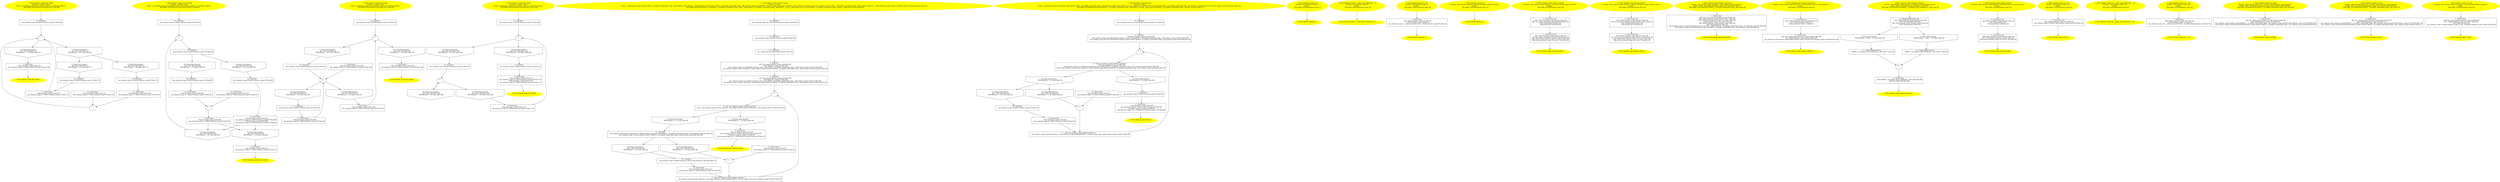 /* @generated */
digraph iCFG {
"test_while1#continue_scope#_ZN14continue_scope11test_while1Ebb.2647248dd2590100c84021825adda28b_1" [label="1: Start continue_scope::test_while1\nFormals:  a:_Bool b:_Bool\nLocals:  x2:continue_scope::X x4:continue_scope::X x1:continue_scope::X \n   DECLARE_LOCALS(&return,&x2,&x4,&x1); [line 68]\n " color=yellow style=filled]
	

	 "test_while1#continue_scope#_ZN14continue_scope11test_while1Ebb.2647248dd2590100c84021825adda28b_1" -> "test_while1#continue_scope#_ZN14continue_scope11test_while1Ebb.2647248dd2590100c84021825adda28b_15" ;
"test_while1#continue_scope#_ZN14continue_scope11test_while1Ebb.2647248dd2590100c84021825adda28b_2" [label="2: Exit continue_scope::test_while1 \n  " color=yellow style=filled]
	

"test_while1#continue_scope#_ZN14continue_scope11test_while1Ebb.2647248dd2590100c84021825adda28b_3" [label="3:  Destruction \n   _=*&x1:continue_scope::X [line 78]\n  _fun_continue_scope::X_~X(&x1:continue_scope::X*) [line 78]\n " shape="box"]
	

	 "test_while1#continue_scope#_ZN14continue_scope11test_while1Ebb.2647248dd2590100c84021825adda28b_3" -> "test_while1#continue_scope#_ZN14continue_scope11test_while1Ebb.2647248dd2590100c84021825adda28b_2" ;
"test_while1#continue_scope#_ZN14continue_scope11test_while1Ebb.2647248dd2590100c84021825adda28b_4" [label="4: + \n  " ]
	

	 "test_while1#continue_scope#_ZN14continue_scope11test_while1Ebb.2647248dd2590100c84021825adda28b_4" -> "test_while1#continue_scope#_ZN14continue_scope11test_while1Ebb.2647248dd2590100c84021825adda28b_5" ;
	 "test_while1#continue_scope#_ZN14continue_scope11test_while1Ebb.2647248dd2590100c84021825adda28b_4" -> "test_while1#continue_scope#_ZN14continue_scope11test_while1Ebb.2647248dd2590100c84021825adda28b_6" ;
"test_while1#continue_scope#_ZN14continue_scope11test_while1Ebb.2647248dd2590100c84021825adda28b_5" [label="5: Prune (true branch) \n   n$1=*&a:_Bool [line 70]\n  PRUNE((n$1 != 0), true); [line 70]\n " shape="invhouse"]
	

	 "test_while1#continue_scope#_ZN14continue_scope11test_while1Ebb.2647248dd2590100c84021825adda28b_5" -> "test_while1#continue_scope#_ZN14continue_scope11test_while1Ebb.2647248dd2590100c84021825adda28b_8" ;
	 "test_while1#continue_scope#_ZN14continue_scope11test_while1Ebb.2647248dd2590100c84021825adda28b_5" -> "test_while1#continue_scope#_ZN14continue_scope11test_while1Ebb.2647248dd2590100c84021825adda28b_9" ;
"test_while1#continue_scope#_ZN14continue_scope11test_while1Ebb.2647248dd2590100c84021825adda28b_6" [label="6: Prune (false branch) \n   n$1=*&a:_Bool [line 70]\n  PRUNE((n$1 == 0), false); [line 70]\n " shape="invhouse"]
	

	 "test_while1#continue_scope#_ZN14continue_scope11test_while1Ebb.2647248dd2590100c84021825adda28b_6" -> "test_while1#continue_scope#_ZN14continue_scope11test_while1Ebb.2647248dd2590100c84021825adda28b_3" ;
"test_while1#continue_scope#_ZN14continue_scope11test_while1Ebb.2647248dd2590100c84021825adda28b_7" [label="7: + \n  " ]
	

	 "test_while1#continue_scope#_ZN14continue_scope11test_while1Ebb.2647248dd2590100c84021825adda28b_7" -> "test_while1#continue_scope#_ZN14continue_scope11test_while1Ebb.2647248dd2590100c84021825adda28b_4" ;
"test_while1#continue_scope#_ZN14continue_scope11test_while1Ebb.2647248dd2590100c84021825adda28b_8" [label="8: Prune (true branch) \n   n$2=*&b:_Bool [line 71]\n  PRUNE((n$2 != 0), true); [line 71]\n " shape="invhouse"]
	

	 "test_while1#continue_scope#_ZN14continue_scope11test_while1Ebb.2647248dd2590100c84021825adda28b_8" -> "test_while1#continue_scope#_ZN14continue_scope11test_while1Ebb.2647248dd2590100c84021825adda28b_12" ;
"test_while1#continue_scope#_ZN14continue_scope11test_while1Ebb.2647248dd2590100c84021825adda28b_9" [label="9: Prune (false branch) \n   n$2=*&b:_Bool [line 71]\n  PRUNE((n$2 == 0), false); [line 71]\n " shape="invhouse"]
	

	 "test_while1#continue_scope#_ZN14continue_scope11test_while1Ebb.2647248dd2590100c84021825adda28b_9" -> "test_while1#continue_scope#_ZN14continue_scope11test_while1Ebb.2647248dd2590100c84021825adda28b_14" ;
"test_while1#continue_scope#_ZN14continue_scope11test_while1Ebb.2647248dd2590100c84021825adda28b_10" [label="10:  Destruction \n   _=*&x2:continue_scope::X [line 74]\n  _fun_continue_scope::X_~X(&x2:continue_scope::X*) [line 74]\n " shape="box"]
	

	 "test_while1#continue_scope#_ZN14continue_scope11test_while1Ebb.2647248dd2590100c84021825adda28b_10" -> "test_while1#continue_scope#_ZN14continue_scope11test_while1Ebb.2647248dd2590100c84021825adda28b_7" ;
"test_while1#continue_scope#_ZN14continue_scope11test_while1Ebb.2647248dd2590100c84021825adda28b_11" [label="11:  Destruction \n   _=*&x2:continue_scope::X [line 73]\n  _fun_continue_scope::X_~X(&x2:continue_scope::X*) [line 73]\n " shape="box"]
	

	 "test_while1#continue_scope#_ZN14continue_scope11test_while1Ebb.2647248dd2590100c84021825adda28b_11" -> "test_while1#continue_scope#_ZN14continue_scope11test_while1Ebb.2647248dd2590100c84021825adda28b_4" ;
"test_while1#continue_scope#_ZN14continue_scope11test_while1Ebb.2647248dd2590100c84021825adda28b_12" [label="12:  DeclStmt \n   _fun_continue_scope::X_X(&x2:continue_scope::X*) [line 72]\n " shape="box"]
	

	 "test_while1#continue_scope#_ZN14continue_scope11test_while1Ebb.2647248dd2590100c84021825adda28b_12" -> "test_while1#continue_scope#_ZN14continue_scope11test_while1Ebb.2647248dd2590100c84021825adda28b_11" ;
"test_while1#continue_scope#_ZN14continue_scope11test_while1Ebb.2647248dd2590100c84021825adda28b_13" [label="13:  Destruction \n   _=*&x4:continue_scope::X [line 76]\n  _fun_continue_scope::X_~X(&x4:continue_scope::X*) [line 76]\n " shape="box"]
	

	 "test_while1#continue_scope#_ZN14continue_scope11test_while1Ebb.2647248dd2590100c84021825adda28b_13" -> "test_while1#continue_scope#_ZN14continue_scope11test_while1Ebb.2647248dd2590100c84021825adda28b_7" ;
"test_while1#continue_scope#_ZN14continue_scope11test_while1Ebb.2647248dd2590100c84021825adda28b_14" [label="14:  DeclStmt \n   _fun_continue_scope::X_X(&x4:continue_scope::X*) [line 75]\n " shape="box"]
	

	 "test_while1#continue_scope#_ZN14continue_scope11test_while1Ebb.2647248dd2590100c84021825adda28b_14" -> "test_while1#continue_scope#_ZN14continue_scope11test_while1Ebb.2647248dd2590100c84021825adda28b_13" ;
"test_while1#continue_scope#_ZN14continue_scope11test_while1Ebb.2647248dd2590100c84021825adda28b_15" [label="15:  DeclStmt \n   _fun_continue_scope::X_X(&x1:continue_scope::X*) [line 69]\n " shape="box"]
	

	 "test_while1#continue_scope#_ZN14continue_scope11test_while1Ebb.2647248dd2590100c84021825adda28b_15" -> "test_while1#continue_scope#_ZN14continue_scope11test_while1Ebb.2647248dd2590100c84021825adda28b_4" ;
"test_do_while#continue_scope#_ZN14continue_scope13test_do_whileEbb.35f8514137abd3d6c6866635aecc2664_1" [label="1: Start continue_scope::test_do_while\nFormals:  a:_Bool b:_Bool\nLocals:  x3:continue_scope::X x4:continue_scope::X x2:continue_scope::X x1:continue_scope::X \n   DECLARE_LOCALS(&return,&x3,&x4,&x2,&x1); [line 80]\n " color=yellow style=filled]
	

	 "test_do_while#continue_scope#_ZN14continue_scope13test_do_whileEbb.35f8514137abd3d6c6866635aecc2664_1" -> "test_do_while#continue_scope#_ZN14continue_scope13test_do_whileEbb.35f8514137abd3d6c6866635aecc2664_17" ;
"test_do_while#continue_scope#_ZN14continue_scope13test_do_whileEbb.35f8514137abd3d6c6866635aecc2664_2" [label="2: Exit continue_scope::test_do_while \n  " color=yellow style=filled]
	

"test_do_while#continue_scope#_ZN14continue_scope13test_do_whileEbb.35f8514137abd3d6c6866635aecc2664_3" [label="3:  Destruction \n   _=*&x1:continue_scope::X [line 91]\n  _fun_continue_scope::X_~X(&x1:continue_scope::X*) [line 91]\n " shape="box"]
	

	 "test_do_while#continue_scope#_ZN14continue_scope13test_do_whileEbb.35f8514137abd3d6c6866635aecc2664_3" -> "test_do_while#continue_scope#_ZN14continue_scope13test_do_whileEbb.35f8514137abd3d6c6866635aecc2664_2" ;
"test_do_while#continue_scope#_ZN14continue_scope13test_do_whileEbb.35f8514137abd3d6c6866635aecc2664_4" [label="4: + \n  " ]
	

	 "test_do_while#continue_scope#_ZN14continue_scope13test_do_whileEbb.35f8514137abd3d6c6866635aecc2664_4" -> "test_do_while#continue_scope#_ZN14continue_scope13test_do_whileEbb.35f8514137abd3d6c6866635aecc2664_16" ;
"test_do_while#continue_scope#_ZN14continue_scope13test_do_whileEbb.35f8514137abd3d6c6866635aecc2664_5" [label="5: Prune (true branch) \n   n$1=*&a:_Bool [line 90]\n  PRUNE((n$1 != 0), true); [line 90]\n " shape="invhouse"]
	

	 "test_do_while#continue_scope#_ZN14continue_scope13test_do_whileEbb.35f8514137abd3d6c6866635aecc2664_5" -> "test_do_while#continue_scope#_ZN14continue_scope13test_do_whileEbb.35f8514137abd3d6c6866635aecc2664_4" ;
"test_do_while#continue_scope#_ZN14continue_scope13test_do_whileEbb.35f8514137abd3d6c6866635aecc2664_6" [label="6: Prune (false branch) \n   n$1=*&a:_Bool [line 90]\n  PRUNE((n$1 == 0), false); [line 90]\n " shape="invhouse"]
	

	 "test_do_while#continue_scope#_ZN14continue_scope13test_do_whileEbb.35f8514137abd3d6c6866635aecc2664_6" -> "test_do_while#continue_scope#_ZN14continue_scope13test_do_whileEbb.35f8514137abd3d6c6866635aecc2664_3" ;
"test_do_while#continue_scope#_ZN14continue_scope13test_do_whileEbb.35f8514137abd3d6c6866635aecc2664_7" [label="7:  Destruction \n   _=*&x2:continue_scope::X [line 90]\n  _fun_continue_scope::X_~X(&x2:continue_scope::X*) [line 90]\n " shape="box"]
	

	 "test_do_while#continue_scope#_ZN14continue_scope13test_do_whileEbb.35f8514137abd3d6c6866635aecc2664_7" -> "test_do_while#continue_scope#_ZN14continue_scope13test_do_whileEbb.35f8514137abd3d6c6866635aecc2664_5" ;
	 "test_do_while#continue_scope#_ZN14continue_scope13test_do_whileEbb.35f8514137abd3d6c6866635aecc2664_7" -> "test_do_while#continue_scope#_ZN14continue_scope13test_do_whileEbb.35f8514137abd3d6c6866635aecc2664_6" ;
"test_do_while#continue_scope#_ZN14continue_scope13test_do_whileEbb.35f8514137abd3d6c6866635aecc2664_8" [label="8: + \n  " ]
	

	 "test_do_while#continue_scope#_ZN14continue_scope13test_do_whileEbb.35f8514137abd3d6c6866635aecc2664_8" -> "test_do_while#continue_scope#_ZN14continue_scope13test_do_whileEbb.35f8514137abd3d6c6866635aecc2664_7" ;
"test_do_while#continue_scope#_ZN14continue_scope13test_do_whileEbb.35f8514137abd3d6c6866635aecc2664_9" [label="9: Prune (true branch) \n   n$3=*&b:_Bool [line 84]\n  PRUNE((n$3 != 0), true); [line 84]\n " shape="invhouse"]
	

	 "test_do_while#continue_scope#_ZN14continue_scope13test_do_whileEbb.35f8514137abd3d6c6866635aecc2664_9" -> "test_do_while#continue_scope#_ZN14continue_scope13test_do_whileEbb.35f8514137abd3d6c6866635aecc2664_13" ;
"test_do_while#continue_scope#_ZN14continue_scope13test_do_whileEbb.35f8514137abd3d6c6866635aecc2664_10" [label="10: Prune (false branch) \n   n$3=*&b:_Bool [line 84]\n  PRUNE((n$3 == 0), false); [line 84]\n " shape="invhouse"]
	

	 "test_do_while#continue_scope#_ZN14continue_scope13test_do_whileEbb.35f8514137abd3d6c6866635aecc2664_10" -> "test_do_while#continue_scope#_ZN14continue_scope13test_do_whileEbb.35f8514137abd3d6c6866635aecc2664_15" ;
"test_do_while#continue_scope#_ZN14continue_scope13test_do_whileEbb.35f8514137abd3d6c6866635aecc2664_11" [label="11:  Destruction \n   _=*&x3:continue_scope::X [line 87]\n  _fun_continue_scope::X_~X(&x3:continue_scope::X*) [line 87]\n " shape="box"]
	

	 "test_do_while#continue_scope#_ZN14continue_scope13test_do_whileEbb.35f8514137abd3d6c6866635aecc2664_11" -> "test_do_while#continue_scope#_ZN14continue_scope13test_do_whileEbb.35f8514137abd3d6c6866635aecc2664_8" ;
"test_do_while#continue_scope#_ZN14continue_scope13test_do_whileEbb.35f8514137abd3d6c6866635aecc2664_12" [label="12:  Destruction \n   _=*&x3:continue_scope::X [line 86]\n  _fun_continue_scope::X_~X(&x3:continue_scope::X*) [line 86]\n  _=*&x2:continue_scope::X [line 86]\n  _fun_continue_scope::X_~X(&x2:continue_scope::X*) [line 86]\n " shape="box"]
	

	 "test_do_while#continue_scope#_ZN14continue_scope13test_do_whileEbb.35f8514137abd3d6c6866635aecc2664_12" -> "test_do_while#continue_scope#_ZN14continue_scope13test_do_whileEbb.35f8514137abd3d6c6866635aecc2664_5" ;
	 "test_do_while#continue_scope#_ZN14continue_scope13test_do_whileEbb.35f8514137abd3d6c6866635aecc2664_12" -> "test_do_while#continue_scope#_ZN14continue_scope13test_do_whileEbb.35f8514137abd3d6c6866635aecc2664_6" ;
"test_do_while#continue_scope#_ZN14continue_scope13test_do_whileEbb.35f8514137abd3d6c6866635aecc2664_13" [label="13:  DeclStmt \n   _fun_continue_scope::X_X(&x3:continue_scope::X*) [line 85]\n " shape="box"]
	

	 "test_do_while#continue_scope#_ZN14continue_scope13test_do_whileEbb.35f8514137abd3d6c6866635aecc2664_13" -> "test_do_while#continue_scope#_ZN14continue_scope13test_do_whileEbb.35f8514137abd3d6c6866635aecc2664_12" ;
"test_do_while#continue_scope#_ZN14continue_scope13test_do_whileEbb.35f8514137abd3d6c6866635aecc2664_14" [label="14:  Destruction \n   _=*&x4:continue_scope::X [line 89]\n  _fun_continue_scope::X_~X(&x4:continue_scope::X*) [line 89]\n " shape="box"]
	

	 "test_do_while#continue_scope#_ZN14continue_scope13test_do_whileEbb.35f8514137abd3d6c6866635aecc2664_14" -> "test_do_while#continue_scope#_ZN14continue_scope13test_do_whileEbb.35f8514137abd3d6c6866635aecc2664_8" ;
"test_do_while#continue_scope#_ZN14continue_scope13test_do_whileEbb.35f8514137abd3d6c6866635aecc2664_15" [label="15:  DeclStmt \n   _fun_continue_scope::X_X(&x4:continue_scope::X*) [line 88]\n " shape="box"]
	

	 "test_do_while#continue_scope#_ZN14continue_scope13test_do_whileEbb.35f8514137abd3d6c6866635aecc2664_15" -> "test_do_while#continue_scope#_ZN14continue_scope13test_do_whileEbb.35f8514137abd3d6c6866635aecc2664_14" ;
"test_do_while#continue_scope#_ZN14continue_scope13test_do_whileEbb.35f8514137abd3d6c6866635aecc2664_16" [label="16:  DeclStmt \n   _fun_continue_scope::X_X(&x2:continue_scope::X*) [line 83]\n " shape="box"]
	

	 "test_do_while#continue_scope#_ZN14continue_scope13test_do_whileEbb.35f8514137abd3d6c6866635aecc2664_16" -> "test_do_while#continue_scope#_ZN14continue_scope13test_do_whileEbb.35f8514137abd3d6c6866635aecc2664_9" ;
	 "test_do_while#continue_scope#_ZN14continue_scope13test_do_whileEbb.35f8514137abd3d6c6866635aecc2664_16" -> "test_do_while#continue_scope#_ZN14continue_scope13test_do_whileEbb.35f8514137abd3d6c6866635aecc2664_10" ;
"test_do_while#continue_scope#_ZN14continue_scope13test_do_whileEbb.35f8514137abd3d6c6866635aecc2664_17" [label="17:  DeclStmt \n   _fun_continue_scope::X_X(&x1:continue_scope::X*) [line 81]\n " shape="box"]
	

	 "test_do_while#continue_scope#_ZN14continue_scope13test_do_whileEbb.35f8514137abd3d6c6866635aecc2664_17" -> "test_do_while#continue_scope#_ZN14continue_scope13test_do_whileEbb.35f8514137abd3d6c6866635aecc2664_4" ;
"test_while2#continue_scope#_ZN14continue_scope11test_while2Ebb.6e275b014a6a7ad01c7f8528e642344c_1" [label="1: Start continue_scope::test_while2\nFormals:  a:_Bool b:_Bool\nLocals:  x3:continue_scope::X x2:continue_scope::X x1:continue_scope::X \n   DECLARE_LOCALS(&return,&x3,&x2,&x1); [line 93]\n " color=yellow style=filled]
	

	 "test_while2#continue_scope#_ZN14continue_scope11test_while2Ebb.6e275b014a6a7ad01c7f8528e642344c_1" -> "test_while2#continue_scope#_ZN14continue_scope11test_while2Ebb.6e275b014a6a7ad01c7f8528e642344c_15" ;
"test_while2#continue_scope#_ZN14continue_scope11test_while2Ebb.6e275b014a6a7ad01c7f8528e642344c_2" [label="2: Exit continue_scope::test_while2 \n  " color=yellow style=filled]
	

"test_while2#continue_scope#_ZN14continue_scope11test_while2Ebb.6e275b014a6a7ad01c7f8528e642344c_3" [label="3:  Destruction \n   _=*&x1:continue_scope::X [line 102]\n  _fun_continue_scope::X_~X(&x1:continue_scope::X*) [line 102]\n " shape="box"]
	

	 "test_while2#continue_scope#_ZN14continue_scope11test_while2Ebb.6e275b014a6a7ad01c7f8528e642344c_3" -> "test_while2#continue_scope#_ZN14continue_scope11test_while2Ebb.6e275b014a6a7ad01c7f8528e642344c_2" ;
"test_while2#continue_scope#_ZN14continue_scope11test_while2Ebb.6e275b014a6a7ad01c7f8528e642344c_4" [label="4: + \n  " ]
	

	 "test_while2#continue_scope#_ZN14continue_scope11test_while2Ebb.6e275b014a6a7ad01c7f8528e642344c_4" -> "test_while2#continue_scope#_ZN14continue_scope11test_while2Ebb.6e275b014a6a7ad01c7f8528e642344c_5" ;
	 "test_while2#continue_scope#_ZN14continue_scope11test_while2Ebb.6e275b014a6a7ad01c7f8528e642344c_4" -> "test_while2#continue_scope#_ZN14continue_scope11test_while2Ebb.6e275b014a6a7ad01c7f8528e642344c_6" ;
"test_while2#continue_scope#_ZN14continue_scope11test_while2Ebb.6e275b014a6a7ad01c7f8528e642344c_5" [label="5: Prune (true branch) \n   n$1=*&a:_Bool [line 95]\n  PRUNE((n$1 != 0), true); [line 95]\n " shape="invhouse"]
	

	 "test_while2#continue_scope#_ZN14continue_scope11test_while2Ebb.6e275b014a6a7ad01c7f8528e642344c_5" -> "test_while2#continue_scope#_ZN14continue_scope11test_while2Ebb.6e275b014a6a7ad01c7f8528e642344c_14" ;
"test_while2#continue_scope#_ZN14continue_scope11test_while2Ebb.6e275b014a6a7ad01c7f8528e642344c_6" [label="6: Prune (false branch) \n   n$1=*&a:_Bool [line 95]\n  PRUNE((n$1 == 0), false); [line 95]\n " shape="invhouse"]
	

	 "test_while2#continue_scope#_ZN14continue_scope11test_while2Ebb.6e275b014a6a7ad01c7f8528e642344c_6" -> "test_while2#continue_scope#_ZN14continue_scope11test_while2Ebb.6e275b014a6a7ad01c7f8528e642344c_3" ;
"test_while2#continue_scope#_ZN14continue_scope11test_while2Ebb.6e275b014a6a7ad01c7f8528e642344c_7" [label="7:  Destruction \n   _=*&x2:continue_scope::X [line 101]\n  _fun_continue_scope::X_~X(&x2:continue_scope::X*) [line 101]\n " shape="box"]
	

	 "test_while2#continue_scope#_ZN14continue_scope11test_while2Ebb.6e275b014a6a7ad01c7f8528e642344c_7" -> "test_while2#continue_scope#_ZN14continue_scope11test_while2Ebb.6e275b014a6a7ad01c7f8528e642344c_4" ;
"test_while2#continue_scope#_ZN14continue_scope11test_while2Ebb.6e275b014a6a7ad01c7f8528e642344c_8" [label="8: + \n  " ]
	

	 "test_while2#continue_scope#_ZN14continue_scope11test_while2Ebb.6e275b014a6a7ad01c7f8528e642344c_8" -> "test_while2#continue_scope#_ZN14continue_scope11test_while2Ebb.6e275b014a6a7ad01c7f8528e642344c_9" ;
	 "test_while2#continue_scope#_ZN14continue_scope11test_while2Ebb.6e275b014a6a7ad01c7f8528e642344c_8" -> "test_while2#continue_scope#_ZN14continue_scope11test_while2Ebb.6e275b014a6a7ad01c7f8528e642344c_10" ;
"test_while2#continue_scope#_ZN14continue_scope11test_while2Ebb.6e275b014a6a7ad01c7f8528e642344c_9" [label="9: Prune (true branch) \n   n$3=*&b:_Bool [line 97]\n  PRUNE((n$3 != 0), true); [line 97]\n " shape="invhouse"]
	

	 "test_while2#continue_scope#_ZN14continue_scope11test_while2Ebb.6e275b014a6a7ad01c7f8528e642344c_9" -> "test_while2#continue_scope#_ZN14continue_scope11test_while2Ebb.6e275b014a6a7ad01c7f8528e642344c_13" ;
"test_while2#continue_scope#_ZN14continue_scope11test_while2Ebb.6e275b014a6a7ad01c7f8528e642344c_10" [label="10: Prune (false branch) \n   n$3=*&b:_Bool [line 97]\n  PRUNE((n$3 == 0), false); [line 97]\n " shape="invhouse"]
	

	 "test_while2#continue_scope#_ZN14continue_scope11test_while2Ebb.6e275b014a6a7ad01c7f8528e642344c_10" -> "test_while2#continue_scope#_ZN14continue_scope11test_while2Ebb.6e275b014a6a7ad01c7f8528e642344c_7" ;
"test_while2#continue_scope#_ZN14continue_scope11test_while2Ebb.6e275b014a6a7ad01c7f8528e642344c_11" [label="11:  Destruction \n   _=*&x3:continue_scope::X [line 100]\n  _fun_continue_scope::X_~X(&x3:continue_scope::X*) [line 100]\n " shape="box"]
	

	 "test_while2#continue_scope#_ZN14continue_scope11test_while2Ebb.6e275b014a6a7ad01c7f8528e642344c_11" -> "test_while2#continue_scope#_ZN14continue_scope11test_while2Ebb.6e275b014a6a7ad01c7f8528e642344c_8" ;
"test_while2#continue_scope#_ZN14continue_scope11test_while2Ebb.6e275b014a6a7ad01c7f8528e642344c_12" [label="12:  Destruction \n   _=*&x3:continue_scope::X [line 99]\n  _fun_continue_scope::X_~X(&x3:continue_scope::X*) [line 99]\n " shape="box"]
	

	 "test_while2#continue_scope#_ZN14continue_scope11test_while2Ebb.6e275b014a6a7ad01c7f8528e642344c_12" -> "test_while2#continue_scope#_ZN14continue_scope11test_while2Ebb.6e275b014a6a7ad01c7f8528e642344c_8" ;
"test_while2#continue_scope#_ZN14continue_scope11test_while2Ebb.6e275b014a6a7ad01c7f8528e642344c_13" [label="13:  DeclStmt \n   _fun_continue_scope::X_X(&x3:continue_scope::X*) [line 98]\n " shape="box"]
	

	 "test_while2#continue_scope#_ZN14continue_scope11test_while2Ebb.6e275b014a6a7ad01c7f8528e642344c_13" -> "test_while2#continue_scope#_ZN14continue_scope11test_while2Ebb.6e275b014a6a7ad01c7f8528e642344c_12" ;
"test_while2#continue_scope#_ZN14continue_scope11test_while2Ebb.6e275b014a6a7ad01c7f8528e642344c_14" [label="14:  DeclStmt \n   _fun_continue_scope::X_X(&x2:continue_scope::X*) [line 96]\n " shape="box"]
	

	 "test_while2#continue_scope#_ZN14continue_scope11test_while2Ebb.6e275b014a6a7ad01c7f8528e642344c_14" -> "test_while2#continue_scope#_ZN14continue_scope11test_while2Ebb.6e275b014a6a7ad01c7f8528e642344c_8" ;
"test_while2#continue_scope#_ZN14continue_scope11test_while2Ebb.6e275b014a6a7ad01c7f8528e642344c_15" [label="15:  DeclStmt \n   _fun_continue_scope::X_X(&x1:continue_scope::X*) [line 94]\n " shape="box"]
	

	 "test_while2#continue_scope#_ZN14continue_scope11test_while2Ebb.6e275b014a6a7ad01c7f8528e642344c_15" -> "test_while2#continue_scope#_ZN14continue_scope11test_while2Ebb.6e275b014a6a7ad01c7f8528e642344c_4" ;
"test_while3#continue_scope#_ZN14continue_scope11test_while3Ebb.8fe4f14b4af2e5252251447ae4a01693_1" [label="1: Start continue_scope::test_while3\nFormals:  a:_Bool b:_Bool\nLocals:  x3:continue_scope::X x2:continue_scope::X x1:continue_scope::X \n   DECLARE_LOCALS(&return,&x3,&x2,&x1); [line 104]\n " color=yellow style=filled]
	

	 "test_while3#continue_scope#_ZN14continue_scope11test_while3Ebb.8fe4f14b4af2e5252251447ae4a01693_1" -> "test_while3#continue_scope#_ZN14continue_scope11test_while3Ebb.8fe4f14b4af2e5252251447ae4a01693_13" ;
"test_while3#continue_scope#_ZN14continue_scope11test_while3Ebb.8fe4f14b4af2e5252251447ae4a01693_2" [label="2: Exit continue_scope::test_while3 \n  " color=yellow style=filled]
	

"test_while3#continue_scope#_ZN14continue_scope11test_while3Ebb.8fe4f14b4af2e5252251447ae4a01693_3" [label="3:  Destruction \n   _=*&x3:continue_scope::X [line 113]\n  _fun_continue_scope::X_~X(&x3:continue_scope::X*) [line 113]\n  _=*&x1:continue_scope::X [line 113]\n  _fun_continue_scope::X_~X(&x1:continue_scope::X*) [line 113]\n " shape="box"]
	

	 "test_while3#continue_scope#_ZN14continue_scope11test_while3Ebb.8fe4f14b4af2e5252251447ae4a01693_3" -> "test_while3#continue_scope#_ZN14continue_scope11test_while3Ebb.8fe4f14b4af2e5252251447ae4a01693_2" ;
"test_while3#continue_scope#_ZN14continue_scope11test_while3Ebb.8fe4f14b4af2e5252251447ae4a01693_4" [label="4:  DeclStmt \n   _fun_continue_scope::X_X(&x3:continue_scope::X*) [line 112]\n " shape="box"]
	

	 "test_while3#continue_scope#_ZN14continue_scope11test_while3Ebb.8fe4f14b4af2e5252251447ae4a01693_4" -> "test_while3#continue_scope#_ZN14continue_scope11test_while3Ebb.8fe4f14b4af2e5252251447ae4a01693_3" ;
"test_while3#continue_scope#_ZN14continue_scope11test_while3Ebb.8fe4f14b4af2e5252251447ae4a01693_5" [label="5: + \n  " ]
	

	 "test_while3#continue_scope#_ZN14continue_scope11test_while3Ebb.8fe4f14b4af2e5252251447ae4a01693_5" -> "test_while3#continue_scope#_ZN14continue_scope11test_while3Ebb.8fe4f14b4af2e5252251447ae4a01693_6" ;
	 "test_while3#continue_scope#_ZN14continue_scope11test_while3Ebb.8fe4f14b4af2e5252251447ae4a01693_5" -> "test_while3#continue_scope#_ZN14continue_scope11test_while3Ebb.8fe4f14b4af2e5252251447ae4a01693_7" ;
"test_while3#continue_scope#_ZN14continue_scope11test_while3Ebb.8fe4f14b4af2e5252251447ae4a01693_6" [label="6: Prune (true branch) \n   n$2=*&a:_Bool [line 106]\n  PRUNE((n$2 != 0), true); [line 106]\n " shape="invhouse"]
	

	 "test_while3#continue_scope#_ZN14continue_scope11test_while3Ebb.8fe4f14b4af2e5252251447ae4a01693_6" -> "test_while3#continue_scope#_ZN14continue_scope11test_while3Ebb.8fe4f14b4af2e5252251447ae4a01693_12" ;
"test_while3#continue_scope#_ZN14continue_scope11test_while3Ebb.8fe4f14b4af2e5252251447ae4a01693_7" [label="7: Prune (false branch) \n   n$2=*&a:_Bool [line 106]\n  PRUNE((n$2 == 0), false); [line 106]\n " shape="invhouse"]
	

	 "test_while3#continue_scope#_ZN14continue_scope11test_while3Ebb.8fe4f14b4af2e5252251447ae4a01693_7" -> "test_while3#continue_scope#_ZN14continue_scope11test_while3Ebb.8fe4f14b4af2e5252251447ae4a01693_4" ;
"test_while3#continue_scope#_ZN14continue_scope11test_while3Ebb.8fe4f14b4af2e5252251447ae4a01693_8" [label="8:  Destruction \n   _=*&x2:continue_scope::X [line 111]\n  _fun_continue_scope::X_~X(&x2:continue_scope::X*) [line 111]\n " shape="box"]
	

	 "test_while3#continue_scope#_ZN14continue_scope11test_while3Ebb.8fe4f14b4af2e5252251447ae4a01693_8" -> "test_while3#continue_scope#_ZN14continue_scope11test_while3Ebb.8fe4f14b4af2e5252251447ae4a01693_5" ;
"test_while3#continue_scope#_ZN14continue_scope11test_while3Ebb.8fe4f14b4af2e5252251447ae4a01693_9" [label="9: + \n  " ]
	

	 "test_while3#continue_scope#_ZN14continue_scope11test_while3Ebb.8fe4f14b4af2e5252251447ae4a01693_9" -> "test_while3#continue_scope#_ZN14continue_scope11test_while3Ebb.8fe4f14b4af2e5252251447ae4a01693_10" ;
	 "test_while3#continue_scope#_ZN14continue_scope11test_while3Ebb.8fe4f14b4af2e5252251447ae4a01693_9" -> "test_while3#continue_scope#_ZN14continue_scope11test_while3Ebb.8fe4f14b4af2e5252251447ae4a01693_11" ;
"test_while3#continue_scope#_ZN14continue_scope11test_while3Ebb.8fe4f14b4af2e5252251447ae4a01693_10" [label="10: Prune (true branch) \n   n$4=*&b:_Bool [line 108]\n  PRUNE((n$4 != 0), true); [line 108]\n " shape="invhouse"]
	

	 "test_while3#continue_scope#_ZN14continue_scope11test_while3Ebb.8fe4f14b4af2e5252251447ae4a01693_10" -> "test_while3#continue_scope#_ZN14continue_scope11test_while3Ebb.8fe4f14b4af2e5252251447ae4a01693_9" ;
"test_while3#continue_scope#_ZN14continue_scope11test_while3Ebb.8fe4f14b4af2e5252251447ae4a01693_11" [label="11: Prune (false branch) \n   n$4=*&b:_Bool [line 108]\n  PRUNE((n$4 == 0), false); [line 108]\n " shape="invhouse"]
	

	 "test_while3#continue_scope#_ZN14continue_scope11test_while3Ebb.8fe4f14b4af2e5252251447ae4a01693_11" -> "test_while3#continue_scope#_ZN14continue_scope11test_while3Ebb.8fe4f14b4af2e5252251447ae4a01693_8" ;
"test_while3#continue_scope#_ZN14continue_scope11test_while3Ebb.8fe4f14b4af2e5252251447ae4a01693_12" [label="12:  DeclStmt \n   _fun_continue_scope::X_X(&x2:continue_scope::X*) [line 107]\n " shape="box"]
	

	 "test_while3#continue_scope#_ZN14continue_scope11test_while3Ebb.8fe4f14b4af2e5252251447ae4a01693_12" -> "test_while3#continue_scope#_ZN14continue_scope11test_while3Ebb.8fe4f14b4af2e5252251447ae4a01693_9" ;
"test_while3#continue_scope#_ZN14continue_scope11test_while3Ebb.8fe4f14b4af2e5252251447ae4a01693_13" [label="13:  DeclStmt \n   _fun_continue_scope::X_X(&x1:continue_scope::X*) [line 105]\n " shape="box"]
	

	 "test_while3#continue_scope#_ZN14continue_scope11test_while3Ebb.8fe4f14b4af2e5252251447ae4a01693_13" -> "test_while3#continue_scope#_ZN14continue_scope11test_while3Ebb.8fe4f14b4af2e5252251447ae4a01693_5" ;
"test_for_range#continue_scope#_ZN14continue_scope14test_for_rangeEb.e3d99059447506eff642a176aeb89ab7_1" [label="1: Start continue_scope::test_for_range\nFormals:  b:_Bool\nLocals:  __end:continue_scope::iterator 0$?%__sil_tmpSIL_materialize_temp__n$2:continue_scope::iterator __begin:continue_scope::iterator 0$?%__sil_tmpSIL_materialize_temp__n$6:continue_scope::iterator 0$?%__sil_tmp__temp_return_n$11:continue_scope::iterator x2:continue_scope::X x:continue_scope::X 0$?%__sil_tmpSIL_materialize_temp__n$16:continue_scope::X __range:continue_scope::vec& x1:continue_scope::X vector:continue_scope::vec \n   DECLARE_LOCALS(&return,&__end,&0$?%__sil_tmpSIL_materialize_temp__n$2,&__begin,&0$?%__sil_tmpSIL_materialize_temp__n$6,&0$?%__sil_tmp__temp_return_n$11,&x2,&x,&0$?%__sil_tmpSIL_materialize_temp__n$16,&__range,&x1,&vector); [line 46]\n " color=yellow style=filled]
	

	 "test_for_range#continue_scope#_ZN14continue_scope14test_for_rangeEb.e3d99059447506eff642a176aeb89ab7_1" -> "test_for_range#continue_scope#_ZN14continue_scope14test_for_rangeEb.e3d99059447506eff642a176aeb89ab7_20" ;
"test_for_range#continue_scope#_ZN14continue_scope14test_for_rangeEb.e3d99059447506eff642a176aeb89ab7_2" [label="2: Exit continue_scope::test_for_range \n  " color=yellow style=filled]
	

"test_for_range#continue_scope#_ZN14continue_scope14test_for_rangeEb.e3d99059447506eff642a176aeb89ab7_3" [label="3:  Destruction \n   _=*&x1:continue_scope::X [line 55]\n  _fun_continue_scope::X_~X(&x1:continue_scope::X*) [line 55]\n  _=*&vector:continue_scope::vec [line 55]\n  _fun_continue_scope::vec_~vec(&vector:continue_scope::vec*) [line 55]\n " shape="box"]
	

	 "test_for_range#continue_scope#_ZN14continue_scope14test_for_rangeEb.e3d99059447506eff642a176aeb89ab7_3" -> "test_for_range#continue_scope#_ZN14continue_scope14test_for_rangeEb.e3d99059447506eff642a176aeb89ab7_2" ;
"test_for_range#continue_scope#_ZN14continue_scope14test_for_rangeEb.e3d99059447506eff642a176aeb89ab7_4" [label="4: + \n  " ]
	

	 "test_for_range#continue_scope#_ZN14continue_scope14test_for_rangeEb.e3d99059447506eff642a176aeb89ab7_4" -> "test_for_range#continue_scope#_ZN14continue_scope14test_for_rangeEb.e3d99059447506eff642a176aeb89ab7_8" ;
"test_for_range#continue_scope#_ZN14continue_scope14test_for_rangeEb.e3d99059447506eff642a176aeb89ab7_5" [label="5:  DeclStmt \n   n$3=*&__range:continue_scope::vec& [line 49]\n  _=*n$3:continue_scope::vec [line 49]\n  _fun_continue_scope::vec_end(n$3:continue_scope::vec&,&0$?%__sil_tmpSIL_materialize_temp__n$2:continue_scope::iterator*) [line 49]\n  _fun_continue_scope::iterator_iterator(&__end:continue_scope::iterator*,&0$?%__sil_tmpSIL_materialize_temp__n$2:continue_scope::iterator&) [line 49]\n " shape="box"]
	

	 "test_for_range#continue_scope#_ZN14continue_scope14test_for_rangeEb.e3d99059447506eff642a176aeb89ab7_5" -> "test_for_range#continue_scope#_ZN14continue_scope14test_for_rangeEb.e3d99059447506eff642a176aeb89ab7_4" ;
"test_for_range#continue_scope#_ZN14continue_scope14test_for_rangeEb.e3d99059447506eff642a176aeb89ab7_6" [label="6:  DeclStmt \n   n$7=*&__range:continue_scope::vec& [line 49]\n  _=*n$7:continue_scope::vec [line 49]\n  _fun_continue_scope::vec_begin(n$7:continue_scope::vec&,&0$?%__sil_tmpSIL_materialize_temp__n$6:continue_scope::iterator*) [line 49]\n  _fun_continue_scope::iterator_iterator(&__begin:continue_scope::iterator*,&0$?%__sil_tmpSIL_materialize_temp__n$6:continue_scope::iterator&) [line 49]\n " shape="box"]
	

	 "test_for_range#continue_scope#_ZN14continue_scope14test_for_rangeEb.e3d99059447506eff642a176aeb89ab7_6" -> "test_for_range#continue_scope#_ZN14continue_scope14test_for_rangeEb.e3d99059447506eff642a176aeb89ab7_5" ;
"test_for_range#continue_scope#_ZN14continue_scope14test_for_rangeEb.e3d99059447506eff642a176aeb89ab7_7" [label="7:  Call _fun_continue_scope::iterator_operator++ \n   _fun_continue_scope::iterator_operator++(&__begin:continue_scope::iterator&,&0$?%__sil_tmp__temp_return_n$11:continue_scope::iterator*) [line 49]\n " shape="box"]
	

	 "test_for_range#continue_scope#_ZN14continue_scope14test_for_rangeEb.e3d99059447506eff642a176aeb89ab7_7" -> "test_for_range#continue_scope#_ZN14continue_scope14test_for_rangeEb.e3d99059447506eff642a176aeb89ab7_4" ;
"test_for_range#continue_scope#_ZN14continue_scope14test_for_rangeEb.e3d99059447506eff642a176aeb89ab7_8" [label="8:  Call _fun_continue_scope::iterator_operator!= \n   n$12=_fun_continue_scope::iterator_operator!=(&__begin:continue_scope::iterator&,&__end:continue_scope::iterator&) [line 49]\n " shape="box"]
	

	 "test_for_range#continue_scope#_ZN14continue_scope14test_for_rangeEb.e3d99059447506eff642a176aeb89ab7_8" -> "test_for_range#continue_scope#_ZN14continue_scope14test_for_rangeEb.e3d99059447506eff642a176aeb89ab7_9" ;
	 "test_for_range#continue_scope#_ZN14continue_scope14test_for_rangeEb.e3d99059447506eff642a176aeb89ab7_8" -> "test_for_range#continue_scope#_ZN14continue_scope14test_for_rangeEb.e3d99059447506eff642a176aeb89ab7_10" ;
"test_for_range#continue_scope#_ZN14continue_scope14test_for_rangeEb.e3d99059447506eff642a176aeb89ab7_9" [label="9: Prune (true branch) \n   PRUNE((n$12 != 0), true); [line 49]\n " shape="invhouse"]
	

	 "test_for_range#continue_scope#_ZN14continue_scope14test_for_rangeEb.e3d99059447506eff642a176aeb89ab7_9" -> "test_for_range#continue_scope#_ZN14continue_scope14test_for_rangeEb.e3d99059447506eff642a176aeb89ab7_17" ;
"test_for_range#continue_scope#_ZN14continue_scope14test_for_rangeEb.e3d99059447506eff642a176aeb89ab7_10" [label="10: Prune (false branch) \n   PRUNE((n$12 == 0), false); [line 49]\n " shape="invhouse"]
	

	 "test_for_range#continue_scope#_ZN14continue_scope14test_for_rangeEb.e3d99059447506eff642a176aeb89ab7_10" -> "test_for_range#continue_scope#_ZN14continue_scope14test_for_rangeEb.e3d99059447506eff642a176aeb89ab7_3" ;
"test_for_range#continue_scope#_ZN14continue_scope14test_for_rangeEb.e3d99059447506eff642a176aeb89ab7_11" [label="11: + \n  " ]
	

	 "test_for_range#continue_scope#_ZN14continue_scope14test_for_rangeEb.e3d99059447506eff642a176aeb89ab7_11" -> "test_for_range#continue_scope#_ZN14continue_scope14test_for_rangeEb.e3d99059447506eff642a176aeb89ab7_7" ;
"test_for_range#continue_scope#_ZN14continue_scope14test_for_rangeEb.e3d99059447506eff642a176aeb89ab7_12" [label="12: Prune (true branch) \n   n$13=*&b:_Bool [line 50]\n  PRUNE((n$13 != 0), true); [line 50]\n " shape="invhouse"]
	

	 "test_for_range#continue_scope#_ZN14continue_scope14test_for_rangeEb.e3d99059447506eff642a176aeb89ab7_12" -> "test_for_range#continue_scope#_ZN14continue_scope14test_for_rangeEb.e3d99059447506eff642a176aeb89ab7_16" ;
"test_for_range#continue_scope#_ZN14continue_scope14test_for_rangeEb.e3d99059447506eff642a176aeb89ab7_13" [label="13: Prune (false branch) \n   n$13=*&b:_Bool [line 50]\n  PRUNE((n$13 == 0), false); [line 50]\n " shape="invhouse"]
	

	 "test_for_range#continue_scope#_ZN14continue_scope14test_for_rangeEb.e3d99059447506eff642a176aeb89ab7_13" -> "test_for_range#continue_scope#_ZN14continue_scope14test_for_rangeEb.e3d99059447506eff642a176aeb89ab7_11" ;
"test_for_range#continue_scope#_ZN14continue_scope14test_for_rangeEb.e3d99059447506eff642a176aeb89ab7_14" [label="14:  Destruction \n   _=*&x2:continue_scope::X [line 53]\n  _fun_continue_scope::X_~X(&x2:continue_scope::X*) [line 53]\n " shape="box"]
	

	 "test_for_range#continue_scope#_ZN14continue_scope14test_for_rangeEb.e3d99059447506eff642a176aeb89ab7_14" -> "test_for_range#continue_scope#_ZN14continue_scope14test_for_rangeEb.e3d99059447506eff642a176aeb89ab7_11" ;
"test_for_range#continue_scope#_ZN14continue_scope14test_for_rangeEb.e3d99059447506eff642a176aeb89ab7_15" [label="15:  Destruction \n   _=*&x2:continue_scope::X [line 52]\n  _fun_continue_scope::X_~X(&x2:continue_scope::X*) [line 52]\n " shape="box"]
	

	 "test_for_range#continue_scope#_ZN14continue_scope14test_for_rangeEb.e3d99059447506eff642a176aeb89ab7_15" -> "test_for_range#continue_scope#_ZN14continue_scope14test_for_rangeEb.e3d99059447506eff642a176aeb89ab7_7" ;
"test_for_range#continue_scope#_ZN14continue_scope14test_for_rangeEb.e3d99059447506eff642a176aeb89ab7_16" [label="16:  DeclStmt \n   _fun_continue_scope::X_X(&x2:continue_scope::X*,&x:continue_scope::X&) [line 51]\n " shape="box"]
	

	 "test_for_range#continue_scope#_ZN14continue_scope14test_for_rangeEb.e3d99059447506eff642a176aeb89ab7_16" -> "test_for_range#continue_scope#_ZN14continue_scope14test_for_rangeEb.e3d99059447506eff642a176aeb89ab7_15" ;
"test_for_range#continue_scope#_ZN14continue_scope14test_for_rangeEb.e3d99059447506eff642a176aeb89ab7_17" [label="17:  DeclStmt \n   _fun_continue_scope::iterator_operator*(&__begin:continue_scope::iterator&,&0$?%__sil_tmpSIL_materialize_temp__n$16:continue_scope::X*) [line 49]\n  _fun_continue_scope::X_X(&x:continue_scope::X*,&0$?%__sil_tmpSIL_materialize_temp__n$16:continue_scope::X&) [line 49]\n " shape="box"]
	

	 "test_for_range#continue_scope#_ZN14continue_scope14test_for_rangeEb.e3d99059447506eff642a176aeb89ab7_17" -> "test_for_range#continue_scope#_ZN14continue_scope14test_for_rangeEb.e3d99059447506eff642a176aeb89ab7_12" ;
	 "test_for_range#continue_scope#_ZN14continue_scope14test_for_rangeEb.e3d99059447506eff642a176aeb89ab7_17" -> "test_for_range#continue_scope#_ZN14continue_scope14test_for_rangeEb.e3d99059447506eff642a176aeb89ab7_13" ;
"test_for_range#continue_scope#_ZN14continue_scope14test_for_rangeEb.e3d99059447506eff642a176aeb89ab7_18" [label="18:  DeclStmt \n   *&__range:continue_scope::vec&=&vector [line 49]\n " shape="box"]
	

	 "test_for_range#continue_scope#_ZN14continue_scope14test_for_rangeEb.e3d99059447506eff642a176aeb89ab7_18" -> "test_for_range#continue_scope#_ZN14continue_scope14test_for_rangeEb.e3d99059447506eff642a176aeb89ab7_6" ;
"test_for_range#continue_scope#_ZN14continue_scope14test_for_rangeEb.e3d99059447506eff642a176aeb89ab7_19" [label="19:  DeclStmt \n   _fun_continue_scope::X_X(&x1:continue_scope::X*) [line 48]\n " shape="box"]
	

	 "test_for_range#continue_scope#_ZN14continue_scope14test_for_rangeEb.e3d99059447506eff642a176aeb89ab7_19" -> "test_for_range#continue_scope#_ZN14continue_scope14test_for_rangeEb.e3d99059447506eff642a176aeb89ab7_18" ;
"test_for_range#continue_scope#_ZN14continue_scope14test_for_rangeEb.e3d99059447506eff642a176aeb89ab7_20" [label="20:  DeclStmt \n   _fun_continue_scope::vec_vec(&vector:continue_scope::vec*) [line 47]\n " shape="box"]
	

	 "test_for_range#continue_scope#_ZN14continue_scope14test_for_rangeEb.e3d99059447506eff642a176aeb89ab7_20" -> "test_for_range#continue_scope#_ZN14continue_scope14test_for_rangeEb.e3d99059447506eff642a176aeb89ab7_19" ;
"test_for#continue_scope#_ZN14continue_scope8test_forEb.1f488ff50039e18100dde661db9984b5_1" [label="1: Start continue_scope::test_for\nFormals:  b:_Bool\nLocals:  x2:continue_scope::X it:continue_scope::iterator 0$?%__sil_tmpSIL_materialize_temp__n$2:continue_scope::iterator 0$?%__sil_tmp__temp_return_n$6:continue_scope::iterator 0$?%__sil_tmpSIL_materialize_temp__n$7:continue_scope::iterator x1:continue_scope::X vector:continue_scope::vec \n   DECLARE_LOCALS(&return,&x2,&it,&0$?%__sil_tmpSIL_materialize_temp__n$2,&0$?%__sil_tmp__temp_return_n$6,&0$?%__sil_tmpSIL_materialize_temp__n$7,&x1,&vector); [line 57]\n " color=yellow style=filled]
	

	 "test_for#continue_scope#_ZN14continue_scope8test_forEb.1f488ff50039e18100dde661db9984b5_1" -> "test_for#continue_scope#_ZN14continue_scope8test_forEb.1f488ff50039e18100dde661db9984b5_17" ;
"test_for#continue_scope#_ZN14continue_scope8test_forEb.1f488ff50039e18100dde661db9984b5_2" [label="2: Exit continue_scope::test_for \n  " color=yellow style=filled]
	

"test_for#continue_scope#_ZN14continue_scope8test_forEb.1f488ff50039e18100dde661db9984b5_3" [label="3:  Destruction \n   _=*&x2:continue_scope::X [line 66]\n  _fun_continue_scope::X_~X(&x2:continue_scope::X*) [line 66]\n  _=*&vector:continue_scope::vec [line 66]\n  _fun_continue_scope::vec_~vec(&vector:continue_scope::vec*) [line 66]\n " shape="box"]
	

	 "test_for#continue_scope#_ZN14continue_scope8test_forEb.1f488ff50039e18100dde661db9984b5_3" -> "test_for#continue_scope#_ZN14continue_scope8test_forEb.1f488ff50039e18100dde661db9984b5_2" ;
"test_for#continue_scope#_ZN14continue_scope8test_forEb.1f488ff50039e18100dde661db9984b5_4" [label="4:  DeclStmt \n   _fun_continue_scope::X_X(&x2:continue_scope::X*) [line 65]\n " shape="box"]
	

	 "test_for#continue_scope#_ZN14continue_scope8test_forEb.1f488ff50039e18100dde661db9984b5_4" -> "test_for#continue_scope#_ZN14continue_scope8test_forEb.1f488ff50039e18100dde661db9984b5_3" ;
"test_for#continue_scope#_ZN14continue_scope8test_forEb.1f488ff50039e18100dde661db9984b5_5" [label="5: + \n  " ]
	

	 "test_for#continue_scope#_ZN14continue_scope8test_forEb.1f488ff50039e18100dde661db9984b5_5" -> "test_for#continue_scope#_ZN14continue_scope8test_forEb.1f488ff50039e18100dde661db9984b5_8" ;
"test_for#continue_scope#_ZN14continue_scope8test_forEb.1f488ff50039e18100dde661db9984b5_6" [label="6:  DeclStmt \n   _=*&vector:continue_scope::vec [line 59]\n  _fun_continue_scope::vec_begin(&vector:continue_scope::vec&,&0$?%__sil_tmpSIL_materialize_temp__n$2:continue_scope::iterator*) [line 59]\n  _fun_continue_scope::iterator_iterator(&it:continue_scope::iterator*,&0$?%__sil_tmpSIL_materialize_temp__n$2:continue_scope::iterator&) [line 59]\n " shape="box"]
	

	 "test_for#continue_scope#_ZN14continue_scope8test_forEb.1f488ff50039e18100dde661db9984b5_6" -> "test_for#continue_scope#_ZN14continue_scope8test_forEb.1f488ff50039e18100dde661db9984b5_5" ;
"test_for#continue_scope#_ZN14continue_scope8test_forEb.1f488ff50039e18100dde661db9984b5_7" [label="7:  Call _fun_continue_scope::iterator_operator++ \n   _fun_continue_scope::iterator_operator++(&it:continue_scope::iterator&,&0$?%__sil_tmp__temp_return_n$6:continue_scope::iterator*) [line 59]\n " shape="box"]
	

	 "test_for#continue_scope#_ZN14continue_scope8test_forEb.1f488ff50039e18100dde661db9984b5_7" -> "test_for#continue_scope#_ZN14continue_scope8test_forEb.1f488ff50039e18100dde661db9984b5_5" ;
"test_for#continue_scope#_ZN14continue_scope8test_forEb.1f488ff50039e18100dde661db9984b5_8" [label="8:  Call _fun_continue_scope::iterator_operator!= \n   _=*&vector:continue_scope::vec [line 59]\n  _fun_continue_scope::vec_end(&vector:continue_scope::vec&,&0$?%__sil_tmpSIL_materialize_temp__n$7:continue_scope::iterator*) [line 59]\n  n$10=_fun_continue_scope::iterator_operator!=(&it:continue_scope::iterator&,&0$?%__sil_tmpSIL_materialize_temp__n$7:continue_scope::iterator&) [line 59]\n " shape="box"]
	

	 "test_for#continue_scope#_ZN14continue_scope8test_forEb.1f488ff50039e18100dde661db9984b5_8" -> "test_for#continue_scope#_ZN14continue_scope8test_forEb.1f488ff50039e18100dde661db9984b5_9" ;
	 "test_for#continue_scope#_ZN14continue_scope8test_forEb.1f488ff50039e18100dde661db9984b5_8" -> "test_for#continue_scope#_ZN14continue_scope8test_forEb.1f488ff50039e18100dde661db9984b5_10" ;
"test_for#continue_scope#_ZN14continue_scope8test_forEb.1f488ff50039e18100dde661db9984b5_9" [label="9: Prune (true branch) \n   PRUNE((n$10 != 0), true); [line 59]\n " shape="invhouse"]
	

	 "test_for#continue_scope#_ZN14continue_scope8test_forEb.1f488ff50039e18100dde661db9984b5_9" -> "test_for#continue_scope#_ZN14continue_scope8test_forEb.1f488ff50039e18100dde661db9984b5_12" ;
	 "test_for#continue_scope#_ZN14continue_scope8test_forEb.1f488ff50039e18100dde661db9984b5_9" -> "test_for#continue_scope#_ZN14continue_scope8test_forEb.1f488ff50039e18100dde661db9984b5_13" ;
"test_for#continue_scope#_ZN14continue_scope8test_forEb.1f488ff50039e18100dde661db9984b5_10" [label="10: Prune (false branch) \n   PRUNE((n$10 == 0), false); [line 59]\n " shape="invhouse"]
	

	 "test_for#continue_scope#_ZN14continue_scope8test_forEb.1f488ff50039e18100dde661db9984b5_10" -> "test_for#continue_scope#_ZN14continue_scope8test_forEb.1f488ff50039e18100dde661db9984b5_4" ;
"test_for#continue_scope#_ZN14continue_scope8test_forEb.1f488ff50039e18100dde661db9984b5_11" [label="11: + \n  " ]
	

	 "test_for#continue_scope#_ZN14continue_scope8test_forEb.1f488ff50039e18100dde661db9984b5_11" -> "test_for#continue_scope#_ZN14continue_scope8test_forEb.1f488ff50039e18100dde661db9984b5_7" ;
"test_for#continue_scope#_ZN14continue_scope8test_forEb.1f488ff50039e18100dde661db9984b5_12" [label="12: Prune (true branch) \n   n$11=*&b:_Bool [line 60]\n  PRUNE((n$11 != 0), true); [line 60]\n " shape="invhouse"]
	

	 "test_for#continue_scope#_ZN14continue_scope8test_forEb.1f488ff50039e18100dde661db9984b5_12" -> "test_for#continue_scope#_ZN14continue_scope8test_forEb.1f488ff50039e18100dde661db9984b5_16" ;
"test_for#continue_scope#_ZN14continue_scope8test_forEb.1f488ff50039e18100dde661db9984b5_13" [label="13: Prune (false branch) \n   n$11=*&b:_Bool [line 60]\n  PRUNE((n$11 == 0), false); [line 60]\n " shape="invhouse"]
	

	 "test_for#continue_scope#_ZN14continue_scope8test_forEb.1f488ff50039e18100dde661db9984b5_13" -> "test_for#continue_scope#_ZN14continue_scope8test_forEb.1f488ff50039e18100dde661db9984b5_11" ;
"test_for#continue_scope#_ZN14continue_scope8test_forEb.1f488ff50039e18100dde661db9984b5_14" [label="14:  Destruction \n   _=*&x1:continue_scope::X [line 63]\n  _fun_continue_scope::X_~X(&x1:continue_scope::X*) [line 63]\n " shape="box"]
	

	 "test_for#continue_scope#_ZN14continue_scope8test_forEb.1f488ff50039e18100dde661db9984b5_14" -> "test_for#continue_scope#_ZN14continue_scope8test_forEb.1f488ff50039e18100dde661db9984b5_11" ;
"test_for#continue_scope#_ZN14continue_scope8test_forEb.1f488ff50039e18100dde661db9984b5_15" [label="15:  Destruction \n   _=*&x1:continue_scope::X [line 62]\n  _fun_continue_scope::X_~X(&x1:continue_scope::X*) [line 62]\n " shape="box"]
	

	 "test_for#continue_scope#_ZN14continue_scope8test_forEb.1f488ff50039e18100dde661db9984b5_15" -> "test_for#continue_scope#_ZN14continue_scope8test_forEb.1f488ff50039e18100dde661db9984b5_7" ;
"test_for#continue_scope#_ZN14continue_scope8test_forEb.1f488ff50039e18100dde661db9984b5_16" [label="16:  DeclStmt \n   _fun_continue_scope::X_X(&x1:continue_scope::X*) [line 61]\n " shape="box"]
	

	 "test_for#continue_scope#_ZN14continue_scope8test_forEb.1f488ff50039e18100dde661db9984b5_16" -> "test_for#continue_scope#_ZN14continue_scope8test_forEb.1f488ff50039e18100dde661db9984b5_15" ;
"test_for#continue_scope#_ZN14continue_scope8test_forEb.1f488ff50039e18100dde661db9984b5_17" [label="17:  DeclStmt \n   _fun_continue_scope::vec_vec(&vector:continue_scope::vec*) [line 58]\n " shape="box"]
	

	 "test_for#continue_scope#_ZN14continue_scope8test_forEb.1f488ff50039e18100dde661db9984b5_17" -> "test_for#continue_scope#_ZN14continue_scope8test_forEb.1f488ff50039e18100dde661db9984b5_6" ;
"X#X#continue_scope#{_ZN14continue_scope1XC1Ev|constexpr}.309ed1a5aaa9a7f91a1b2c965b22fb65_1" [label="1: Start continue_scope::X_X\nFormals:  this:continue_scope::X*\nLocals:  \n   DECLARE_LOCALS(&return); [line 11]\n " color=yellow style=filled]
	

	 "X#X#continue_scope#{_ZN14continue_scope1XC1Ev|constexpr}.309ed1a5aaa9a7f91a1b2c965b22fb65_1" -> "X#X#continue_scope#{_ZN14continue_scope1XC1Ev|constexpr}.309ed1a5aaa9a7f91a1b2c965b22fb65_2" ;
"X#X#continue_scope#{_ZN14continue_scope1XC1Ev|constexpr}.309ed1a5aaa9a7f91a1b2c965b22fb65_2" [label="2: Exit continue_scope::X_X \n  " color=yellow style=filled]
	

"__infer_inner_destructor_~X#X#continue_scope#(_ZN14continue_scope1XD0Ev).6e2c8e3d1d5c09b82f94d5cf6f8b46ca_1" [label="1: Start continue_scope::X___infer_inner_destructor_~X\nFormals:  this:continue_scope::X*\nLocals:  \n   DECLARE_LOCALS(&return); [line 12]\n " color=yellow style=filled]
	

	 "__infer_inner_destructor_~X#X#continue_scope#(_ZN14continue_scope1XD0Ev).6e2c8e3d1d5c09b82f94d5cf6f8b46ca_1" -> "__infer_inner_destructor_~X#X#continue_scope#(_ZN14continue_scope1XD0Ev).6e2c8e3d1d5c09b82f94d5cf6f8b46ca_2" ;
"__infer_inner_destructor_~X#X#continue_scope#(_ZN14continue_scope1XD0Ev).6e2c8e3d1d5c09b82f94d5cf6f8b46ca_2" [label="2: Exit continue_scope::X___infer_inner_destructor_~X \n  " color=yellow style=filled]
	

"~X#X#continue_scope#(_ZN14continue_scope1XD0Ev).4072450acbc3373059f5ebe403a65b9b_1" [label="1: Start continue_scope::X_~X\nFormals:  this:continue_scope::X*\nLocals:  \n   DECLARE_LOCALS(&return); [line 12]\n " color=yellow style=filled]
	

	 "~X#X#continue_scope#(_ZN14continue_scope1XD0Ev).4072450acbc3373059f5ebe403a65b9b_1" -> "~X#X#continue_scope#(_ZN14continue_scope1XD0Ev).4072450acbc3373059f5ebe403a65b9b_3" ;
"~X#X#continue_scope#(_ZN14continue_scope1XD0Ev).4072450acbc3373059f5ebe403a65b9b_2" [label="2: Exit continue_scope::X_~X \n  " color=yellow style=filled]
	

"~X#X#continue_scope#(_ZN14continue_scope1XD0Ev).4072450acbc3373059f5ebe403a65b9b_3" [label="3:  Destruction \n   n$0=*&this:continue_scope::X* [line 12]\n  _=*n$0:continue_scope::X [line 12]\n  _fun_continue_scope::X___infer_inner_destructor_~X(n$0:continue_scope::X*) [line 12]\n " shape="box"]
	

	 "~X#X#continue_scope#(_ZN14continue_scope1XD0Ev).4072450acbc3373059f5ebe403a65b9b_3" -> "~X#X#continue_scope#(_ZN14continue_scope1XD0Ev).4072450acbc3373059f5ebe403a65b9b_2" ;
"X#X#continue_scope#{_ZN14continue_scope1XC1ERKS0_|constexpr}.e9ad42d27c2e4394802f687830879658_1" [label="1: Start continue_scope::X_X\nFormals:  this:continue_scope::X* __param_0:continue_scope::X const &\nLocals:  \n   DECLARE_LOCALS(&return); [line 11]\n " color=yellow style=filled]
	

	 "X#X#continue_scope#{_ZN14continue_scope1XC1ERKS0_|constexpr}.e9ad42d27c2e4394802f687830879658_1" -> "X#X#continue_scope#{_ZN14continue_scope1XC1ERKS0_|constexpr}.e9ad42d27c2e4394802f687830879658_2" ;
"X#X#continue_scope#{_ZN14continue_scope1XC1ERKS0_|constexpr}.e9ad42d27c2e4394802f687830879658_2" [label="2: Exit continue_scope::X_X \n  " color=yellow style=filled]
	

"iterator#iterator#continue_scope#{_ZN14continue_scope8iteratorC1EOS0_|constexpr}.993d50dfbd485e94d8c06f743869d907_1" [label="1: Start continue_scope::iterator_iterator\nFormals:  this:continue_scope::iterator* __param_0:continue_scope::iterator&\nLocals:  \n   DECLARE_LOCALS(&return); [line 18]\n " color=yellow style=filled]
	

	 "iterator#iterator#continue_scope#{_ZN14continue_scope8iteratorC1EOS0_|constexpr}.993d50dfbd485e94d8c06f743869d907_1" -> "iterator#iterator#continue_scope#{_ZN14continue_scope8iteratorC1EOS0_|constexpr}.993d50dfbd485e94d8c06f743869d907_4" ;
"iterator#iterator#continue_scope#{_ZN14continue_scope8iteratorC1EOS0_|constexpr}.993d50dfbd485e94d8c06f743869d907_2" [label="2: Exit continue_scope::iterator_iterator \n  " color=yellow style=filled]
	

"iterator#iterator#continue_scope#{_ZN14continue_scope8iteratorC1EOS0_|constexpr}.993d50dfbd485e94d8c06f743869d907_3" [label="3:  Constructor Init \n   n$0=*&this:continue_scope::iterator* [line 18]\n  n$1=*&__param_0:continue_scope::iterator& [line 18]\n  n$2=*n$1.vector:continue_scope::vec const * [line 18]\n  *n$0.vector:continue_scope::vec const *=n$2 [line 18]\n " shape="box"]
	

	 "iterator#iterator#continue_scope#{_ZN14continue_scope8iteratorC1EOS0_|constexpr}.993d50dfbd485e94d8c06f743869d907_3" -> "iterator#iterator#continue_scope#{_ZN14continue_scope8iteratorC1EOS0_|constexpr}.993d50dfbd485e94d8c06f743869d907_2" ;
"iterator#iterator#continue_scope#{_ZN14continue_scope8iteratorC1EOS0_|constexpr}.993d50dfbd485e94d8c06f743869d907_4" [label="4:  Constructor Init \n   n$3=*&this:continue_scope::iterator* [line 18]\n  n$4=*&__param_0:continue_scope::iterator& [line 18]\n  n$5=*n$4.position:int [line 18]\n  *n$3.position:int=n$5 [line 18]\n " shape="box"]
	

	 "iterator#iterator#continue_scope#{_ZN14continue_scope8iteratorC1EOS0_|constexpr}.993d50dfbd485e94d8c06f743869d907_4" -> "iterator#iterator#continue_scope#{_ZN14continue_scope8iteratorC1EOS0_|constexpr}.993d50dfbd485e94d8c06f743869d907_3" ;
"iterator#iterator#continue_scope#{_ZN14continue_scope8iteratorC1ERKS0_|constexpr}.53da0f7b9110ba0d8605a6a1a31c6ee9_1" [label="1: Start continue_scope::iterator_iterator\nFormals:  this:continue_scope::iterator* __param_0:continue_scope::iterator const &\nLocals:  \n   DECLARE_LOCALS(&return); [line 18]\n " color=yellow style=filled]
	

	 "iterator#iterator#continue_scope#{_ZN14continue_scope8iteratorC1ERKS0_|constexpr}.53da0f7b9110ba0d8605a6a1a31c6ee9_1" -> "iterator#iterator#continue_scope#{_ZN14continue_scope8iteratorC1ERKS0_|constexpr}.53da0f7b9110ba0d8605a6a1a31c6ee9_4" ;
"iterator#iterator#continue_scope#{_ZN14continue_scope8iteratorC1ERKS0_|constexpr}.53da0f7b9110ba0d8605a6a1a31c6ee9_2" [label="2: Exit continue_scope::iterator_iterator \n  " color=yellow style=filled]
	

"iterator#iterator#continue_scope#{_ZN14continue_scope8iteratorC1ERKS0_|constexpr}.53da0f7b9110ba0d8605a6a1a31c6ee9_3" [label="3:  Constructor Init \n   n$0=*&this:continue_scope::iterator* [line 18]\n  n$1=*&__param_0:continue_scope::iterator const & [line 18]\n  n$2=*n$1.vector:continue_scope::vec const * [line 18]\n  *n$0.vector:continue_scope::vec const *=n$2 [line 18]\n " shape="box"]
	

	 "iterator#iterator#continue_scope#{_ZN14continue_scope8iteratorC1ERKS0_|constexpr}.53da0f7b9110ba0d8605a6a1a31c6ee9_3" -> "iterator#iterator#continue_scope#{_ZN14continue_scope8iteratorC1ERKS0_|constexpr}.53da0f7b9110ba0d8605a6a1a31c6ee9_2" ;
"iterator#iterator#continue_scope#{_ZN14continue_scope8iteratorC1ERKS0_|constexpr}.53da0f7b9110ba0d8605a6a1a31c6ee9_4" [label="4:  Constructor Init \n   n$3=*&this:continue_scope::iterator* [line 18]\n  n$4=*&__param_0:continue_scope::iterator const & [line 18]\n  n$5=*n$4.position:int [line 18]\n  *n$3.position:int=n$5 [line 18]\n " shape="box"]
	

	 "iterator#iterator#continue_scope#{_ZN14continue_scope8iteratorC1ERKS0_|constexpr}.53da0f7b9110ba0d8605a6a1a31c6ee9_4" -> "iterator#iterator#continue_scope#{_ZN14continue_scope8iteratorC1ERKS0_|constexpr}.53da0f7b9110ba0d8605a6a1a31c6ee9_3" ;
"operator*#iterator#continue_scope#(_ZNK14continue_scope8iteratordeEv).1fb838f540853bbe2f8d3b1fc4c52a25_1" [label="1: Start continue_scope::iterator_operator*\nFormals:  this:continue_scope::iterator* __return_param:continue_scope::X*\nLocals:  0$?%__sil_tmpSIL_materialize_temp__n$1:continue_scope::X \n   DECLARE_LOCALS(&return,&0$?%__sil_tmpSIL_materialize_temp__n$1); [line 44]\n " color=yellow style=filled]
	

	 "operator*#iterator#continue_scope#(_ZNK14continue_scope8iteratordeEv).1fb838f540853bbe2f8d3b1fc4c52a25_1" -> "operator*#iterator#continue_scope#(_ZNK14continue_scope8iteratordeEv).1fb838f540853bbe2f8d3b1fc4c52a25_3" ;
"operator*#iterator#continue_scope#(_ZNK14continue_scope8iteratordeEv).1fb838f540853bbe2f8d3b1fc4c52a25_2" [label="2: Exit continue_scope::iterator_operator* \n  " color=yellow style=filled]
	

"operator*#iterator#continue_scope#(_ZNK14continue_scope8iteratordeEv).1fb838f540853bbe2f8d3b1fc4c52a25_3" [label="3:  Return Stmt \n   n$0=*&__return_param:continue_scope::X* [line 44]\n  n$2=*&this:continue_scope::iterator const * [line 44]\n  n$3=*n$2.vector:continue_scope::vec const * [line 44]\n  _=*n$3:continue_scope::vec const  [line 44]\n  n$5=*&this:continue_scope::iterator const * [line 44]\n  n$6=*n$5.position:int [line 44]\n  _fun_continue_scope::vec_get(n$3:continue_scope::vec const *,n$6:int,&0$?%__sil_tmpSIL_materialize_temp__n$1:continue_scope::X*) [line 44]\n  _fun_continue_scope::X_X(n$0:continue_scope::X*,&0$?%__sil_tmpSIL_materialize_temp__n$1:continue_scope::X&) [line 44]\n " shape="box"]
	

	 "operator*#iterator#continue_scope#(_ZNK14continue_scope8iteratordeEv).1fb838f540853bbe2f8d3b1fc4c52a25_3" -> "operator*#iterator#continue_scope#(_ZNK14continue_scope8iteratordeEv).1fb838f540853bbe2f8d3b1fc4c52a25_2" ;
"operator++#iterator#continue_scope#(_ZN14continue_scope8iteratorppEv).b75b658c1a155c49799468966839a93f_1" [label="1: Start continue_scope::iterator_operator++\nFormals:  this:continue_scope::iterator* __return_param:continue_scope::iterator*\nLocals:  \n   DECLARE_LOCALS(&return); [line 24]\n " color=yellow style=filled]
	

	 "operator++#iterator#continue_scope#(_ZN14continue_scope8iteratorppEv).b75b658c1a155c49799468966839a93f_1" -> "operator++#iterator#continue_scope#(_ZN14continue_scope8iteratorppEv).b75b658c1a155c49799468966839a93f_4" ;
"operator++#iterator#continue_scope#(_ZN14continue_scope8iteratorppEv).b75b658c1a155c49799468966839a93f_2" [label="2: Exit continue_scope::iterator_operator++ \n  " color=yellow style=filled]
	

"operator++#iterator#continue_scope#(_ZN14continue_scope8iteratorppEv).b75b658c1a155c49799468966839a93f_3" [label="3:  Return Stmt \n   n$0=*&__return_param:continue_scope::iterator* [line 26]\n  n$1=*&this:continue_scope::iterator* [line 26]\n  _fun_continue_scope::iterator_iterator(n$0:continue_scope::iterator*,n$1:continue_scope::iterator&) [line 26]\n " shape="box"]
	

	 "operator++#iterator#continue_scope#(_ZN14continue_scope8iteratorppEv).b75b658c1a155c49799468966839a93f_3" -> "operator++#iterator#continue_scope#(_ZN14continue_scope8iteratorppEv).b75b658c1a155c49799468966839a93f_2" ;
"operator++#iterator#continue_scope#(_ZN14continue_scope8iteratorppEv).b75b658c1a155c49799468966839a93f_4" [label="4:  UnaryOperator \n   n$2=*&this:continue_scope::iterator* [line 25]\n  n$3=*n$2.position:int [line 25]\n  *n$2.position:int=(n$3 + 1) [line 25]\n " shape="box"]
	

	 "operator++#iterator#continue_scope#(_ZN14continue_scope8iteratorppEv).b75b658c1a155c49799468966839a93f_4" -> "operator++#iterator#continue_scope#(_ZN14continue_scope8iteratorppEv).b75b658c1a155c49799468966839a93f_3" ;
"operator!=#iterator#continue_scope#(_ZN14continue_scope8iteratorneERKS0_).1a8ac8e892f06e2dc2215bfba7c3a3f6_1" [label="1: Start continue_scope::iterator_operator!=\nFormals:  this:continue_scope::iterator* i2:continue_scope::iterator const &\nLocals:  0$?%__sil_tmpSIL_temp_conditional___n$0:_Bool \n   DECLARE_LOCALS(&return,&0$?%__sil_tmpSIL_temp_conditional___n$0); [line 29]\n " color=yellow style=filled]
	

	 "operator!=#iterator#continue_scope#(_ZN14continue_scope8iteratorneERKS0_).1a8ac8e892f06e2dc2215bfba7c3a3f6_1" -> "operator!=#iterator#continue_scope#(_ZN14continue_scope8iteratorneERKS0_).1a8ac8e892f06e2dc2215bfba7c3a3f6_4" ;
"operator!=#iterator#continue_scope#(_ZN14continue_scope8iteratorneERKS0_).1a8ac8e892f06e2dc2215bfba7c3a3f6_2" [label="2: Exit continue_scope::iterator_operator!= \n  " color=yellow style=filled]
	

"operator!=#iterator#continue_scope#(_ZN14continue_scope8iteratorneERKS0_).1a8ac8e892f06e2dc2215bfba7c3a3f6_3" [label="3: + \n  " ]
	

	 "operator!=#iterator#continue_scope#(_ZN14continue_scope8iteratorneERKS0_).1a8ac8e892f06e2dc2215bfba7c3a3f6_3" -> "operator!=#iterator#continue_scope#(_ZN14continue_scope8iteratorneERKS0_).1a8ac8e892f06e2dc2215bfba7c3a3f6_9" ;
"operator!=#iterator#continue_scope#(_ZN14continue_scope8iteratorneERKS0_).1a8ac8e892f06e2dc2215bfba7c3a3f6_4" [label="4:  BinaryOperatorStmt: NE \n   n$1=*&this:continue_scope::iterator* [line 29]\n  n$2=*n$1.position:int [line 29]\n  n$3=*&i2:continue_scope::iterator const & [line 29]\n  n$4=*n$3.position:int [line 29]\n " shape="box"]
	

	 "operator!=#iterator#continue_scope#(_ZN14continue_scope8iteratorneERKS0_).1a8ac8e892f06e2dc2215bfba7c3a3f6_4" -> "operator!=#iterator#continue_scope#(_ZN14continue_scope8iteratorneERKS0_).1a8ac8e892f06e2dc2215bfba7c3a3f6_5" ;
	 "operator!=#iterator#continue_scope#(_ZN14continue_scope8iteratorneERKS0_).1a8ac8e892f06e2dc2215bfba7c3a3f6_4" -> "operator!=#iterator#continue_scope#(_ZN14continue_scope8iteratorneERKS0_).1a8ac8e892f06e2dc2215bfba7c3a3f6_6" ;
"operator!=#iterator#continue_scope#(_ZN14continue_scope8iteratorneERKS0_).1a8ac8e892f06e2dc2215bfba7c3a3f6_5" [label="5: Prune (true branch) \n   PRUNE(((n$2 != n$4) != 0), true); [line 29]\n " shape="invhouse"]
	

	 "operator!=#iterator#continue_scope#(_ZN14continue_scope8iteratorneERKS0_).1a8ac8e892f06e2dc2215bfba7c3a3f6_5" -> "operator!=#iterator#continue_scope#(_ZN14continue_scope8iteratorneERKS0_).1a8ac8e892f06e2dc2215bfba7c3a3f6_7" ;
"operator!=#iterator#continue_scope#(_ZN14continue_scope8iteratorneERKS0_).1a8ac8e892f06e2dc2215bfba7c3a3f6_6" [label="6: Prune (false branch) \n   PRUNE(((n$2 != n$4) == 0), false); [line 29]\n " shape="invhouse"]
	

	 "operator!=#iterator#continue_scope#(_ZN14continue_scope8iteratorneERKS0_).1a8ac8e892f06e2dc2215bfba7c3a3f6_6" -> "operator!=#iterator#continue_scope#(_ZN14continue_scope8iteratorneERKS0_).1a8ac8e892f06e2dc2215bfba7c3a3f6_8" ;
"operator!=#iterator#continue_scope#(_ZN14continue_scope8iteratorneERKS0_).1a8ac8e892f06e2dc2215bfba7c3a3f6_7" [label="7:  ConditinalStmt Branch \n   *&0$?%__sil_tmpSIL_temp_conditional___n$0:_Bool=1 [line 29]\n " shape="box"]
	

	 "operator!=#iterator#continue_scope#(_ZN14continue_scope8iteratorneERKS0_).1a8ac8e892f06e2dc2215bfba7c3a3f6_7" -> "operator!=#iterator#continue_scope#(_ZN14continue_scope8iteratorneERKS0_).1a8ac8e892f06e2dc2215bfba7c3a3f6_3" ;
"operator!=#iterator#continue_scope#(_ZN14continue_scope8iteratorneERKS0_).1a8ac8e892f06e2dc2215bfba7c3a3f6_8" [label="8:  ConditinalStmt Branch \n   *&0$?%__sil_tmpSIL_temp_conditional___n$0:_Bool=0 [line 29]\n " shape="box"]
	

	 "operator!=#iterator#continue_scope#(_ZN14continue_scope8iteratorneERKS0_).1a8ac8e892f06e2dc2215bfba7c3a3f6_8" -> "operator!=#iterator#continue_scope#(_ZN14continue_scope8iteratorneERKS0_).1a8ac8e892f06e2dc2215bfba7c3a3f6_3" ;
"operator!=#iterator#continue_scope#(_ZN14continue_scope8iteratorneERKS0_).1a8ac8e892f06e2dc2215bfba7c3a3f6_9" [label="9:  Return Stmt \n   n$5=*&0$?%__sil_tmpSIL_temp_conditional___n$0:_Bool [line 29]\n  *&return:_Bool=n$5 [line 29]\n " shape="box"]
	

	 "operator!=#iterator#continue_scope#(_ZN14continue_scope8iteratorneERKS0_).1a8ac8e892f06e2dc2215bfba7c3a3f6_9" -> "operator!=#iterator#continue_scope#(_ZN14continue_scope8iteratorneERKS0_).1a8ac8e892f06e2dc2215bfba7c3a3f6_2" ;
"iterator#iterator#continue_scope#{_ZN14continue_scope8iteratorC1EPKNS_3vecEi}.4de5f9f08229182e9efea8778db8288a_1" [label="1: Start continue_scope::iterator_iterator\nFormals:  this:continue_scope::iterator* v:continue_scope::vec const * pos:int\nLocals:  \n   DECLARE_LOCALS(&return); [line 22]\n " color=yellow style=filled]
	

	 "iterator#iterator#continue_scope#{_ZN14continue_scope8iteratorC1EPKNS_3vecEi}.4de5f9f08229182e9efea8778db8288a_1" -> "iterator#iterator#continue_scope#{_ZN14continue_scope8iteratorC1EPKNS_3vecEi}.4de5f9f08229182e9efea8778db8288a_4" ;
"iterator#iterator#continue_scope#{_ZN14continue_scope8iteratorC1EPKNS_3vecEi}.4de5f9f08229182e9efea8778db8288a_2" [label="2: Exit continue_scope::iterator_iterator \n  " color=yellow style=filled]
	

"iterator#iterator#continue_scope#{_ZN14continue_scope8iteratorC1EPKNS_3vecEi}.4de5f9f08229182e9efea8778db8288a_3" [label="3:  Constructor Init \n   n$0=*&this:continue_scope::iterator* [line 22]\n  n$1=*&v:continue_scope::vec const * [line 22]\n  *n$0.vector:continue_scope::vec const *=n$1 [line 22]\n " shape="box"]
	

	 "iterator#iterator#continue_scope#{_ZN14continue_scope8iteratorC1EPKNS_3vecEi}.4de5f9f08229182e9efea8778db8288a_3" -> "iterator#iterator#continue_scope#{_ZN14continue_scope8iteratorC1EPKNS_3vecEi}.4de5f9f08229182e9efea8778db8288a_2" ;
"iterator#iterator#continue_scope#{_ZN14continue_scope8iteratorC1EPKNS_3vecEi}.4de5f9f08229182e9efea8778db8288a_4" [label="4:  Constructor Init \n   n$2=*&this:continue_scope::iterator* [line 22]\n  n$3=*&pos:int [line 22]\n  *n$2.position:int=n$3 [line 22]\n " shape="box"]
	

	 "iterator#iterator#continue_scope#{_ZN14continue_scope8iteratorC1EPKNS_3vecEi}.4de5f9f08229182e9efea8778db8288a_4" -> "iterator#iterator#continue_scope#{_ZN14continue_scope8iteratorC1EPKNS_3vecEi}.4de5f9f08229182e9efea8778db8288a_3" ;
"vec#vec#continue_scope#{_ZN14continue_scope3vecC1Ev}.02564fa4cf1e87af7244f8fd35b7d277_1" [label="1: Start continue_scope::vec_vec\nFormals:  this:continue_scope::vec*\nLocals:  \n   DECLARE_LOCALS(&return); [line 35]\n " color=yellow style=filled]
	

	 "vec#vec#continue_scope#{_ZN14continue_scope3vecC1Ev}.02564fa4cf1e87af7244f8fd35b7d277_1" -> "vec#vec#continue_scope#{_ZN14continue_scope3vecC1Ev}.02564fa4cf1e87af7244f8fd35b7d277_3" ;
"vec#vec#continue_scope#{_ZN14continue_scope3vecC1Ev}.02564fa4cf1e87af7244f8fd35b7d277_2" [label="2: Exit continue_scope::vec_vec \n  " color=yellow style=filled]
	

"vec#vec#continue_scope#{_ZN14continue_scope3vecC1Ev}.02564fa4cf1e87af7244f8fd35b7d277_3" [label="3:  Constructor Init \n   n$0=*&this:continue_scope::vec* [line 35]\n  _fun_continue_scope::X_X(n$0._data:continue_scope::X[10*1](*)) [line 35]\n " shape="box"]
	

	 "vec#vec#continue_scope#{_ZN14continue_scope3vecC1Ev}.02564fa4cf1e87af7244f8fd35b7d277_3" -> "vec#vec#continue_scope#{_ZN14continue_scope3vecC1Ev}.02564fa4cf1e87af7244f8fd35b7d277_2" ;
"__infer_inner_destructor_~vec#vec#continue_scope#(_ZN14continue_scope3vecD0Ev).ca8dc8da9da26cefea028f77edaba5ec_1" [label="1: Start continue_scope::vec___infer_inner_destructor_~vec\nFormals:  this:continue_scope::vec*\nLocals:  \n   DECLARE_LOCALS(&return); [line 34]\n " color=yellow style=filled]
	

	 "__infer_inner_destructor_~vec#vec#continue_scope#(_ZN14continue_scope3vecD0Ev).ca8dc8da9da26cefea028f77edaba5ec_1" -> "__infer_inner_destructor_~vec#vec#continue_scope#(_ZN14continue_scope3vecD0Ev).ca8dc8da9da26cefea028f77edaba5ec_2" ;
"__infer_inner_destructor_~vec#vec#continue_scope#(_ZN14continue_scope3vecD0Ev).ca8dc8da9da26cefea028f77edaba5ec_2" [label="2: Exit continue_scope::vec___infer_inner_destructor_~vec \n  " color=yellow style=filled]
	

"~vec#vec#continue_scope#(_ZN14continue_scope3vecD0Ev).0f31d591628d81f66a8e6d7551b6574f_1" [label="1: Start continue_scope::vec_~vec\nFormals:  this:continue_scope::vec*\nLocals:  \n   DECLARE_LOCALS(&return); [line 34]\n " color=yellow style=filled]
	

	 "~vec#vec#continue_scope#(_ZN14continue_scope3vecD0Ev).0f31d591628d81f66a8e6d7551b6574f_1" -> "~vec#vec#continue_scope#(_ZN14continue_scope3vecD0Ev).0f31d591628d81f66a8e6d7551b6574f_3" ;
"~vec#vec#continue_scope#(_ZN14continue_scope3vecD0Ev).0f31d591628d81f66a8e6d7551b6574f_2" [label="2: Exit continue_scope::vec_~vec \n  " color=yellow style=filled]
	

"~vec#vec#continue_scope#(_ZN14continue_scope3vecD0Ev).0f31d591628d81f66a8e6d7551b6574f_3" [label="3:  Destruction \n   n$0=*&this:continue_scope::vec* [line 34]\n  _=*n$0:continue_scope::vec [line 34]\n  _fun_continue_scope::vec___infer_inner_destructor_~vec(n$0:continue_scope::vec*) [line 34]\n " shape="box"]
	

	 "~vec#vec#continue_scope#(_ZN14continue_scope3vecD0Ev).0f31d591628d81f66a8e6d7551b6574f_3" -> "~vec#vec#continue_scope#(_ZN14continue_scope3vecD0Ev).0f31d591628d81f66a8e6d7551b6574f_2" ;
"begin#vec#continue_scope#(_ZN14continue_scope3vec5beginEv).4167375ef226120932c1b2e1ed1e96fb_1" [label="1: Start continue_scope::vec_begin\nFormals:  this:continue_scope::vec* __return_param:continue_scope::iterator*\nLocals:  0$?%__sil_tmpSIL_materialize_temp__n$1:continue_scope::iterator \n   DECLARE_LOCALS(&return,&0$?%__sil_tmpSIL_materialize_temp__n$1); [line 36]\n " color=yellow style=filled]
	

	 "begin#vec#continue_scope#(_ZN14continue_scope3vec5beginEv).4167375ef226120932c1b2e1ed1e96fb_1" -> "begin#vec#continue_scope#(_ZN14continue_scope3vec5beginEv).4167375ef226120932c1b2e1ed1e96fb_3" ;
"begin#vec#continue_scope#(_ZN14continue_scope3vec5beginEv).4167375ef226120932c1b2e1ed1e96fb_2" [label="2: Exit continue_scope::vec_begin \n  " color=yellow style=filled]
	

"begin#vec#continue_scope#(_ZN14continue_scope3vec5beginEv).4167375ef226120932c1b2e1ed1e96fb_3" [label="3:  Return Stmt \n   n$0=*&__return_param:continue_scope::iterator* [line 36]\n  n$2=*&this:continue_scope::vec* [line 36]\n  _fun_continue_scope::iterator_iterator(&0$?%__sil_tmpSIL_materialize_temp__n$1:continue_scope::iterator*,n$2:continue_scope::vec*,0:int) [line 36]\n  _fun_continue_scope::iterator_iterator(n$0:continue_scope::iterator*,&0$?%__sil_tmpSIL_materialize_temp__n$1:continue_scope::iterator&) [line 36]\n " shape="box"]
	

	 "begin#vec#continue_scope#(_ZN14continue_scope3vec5beginEv).4167375ef226120932c1b2e1ed1e96fb_3" -> "begin#vec#continue_scope#(_ZN14continue_scope3vec5beginEv).4167375ef226120932c1b2e1ed1e96fb_2" ;
"end#vec#continue_scope#(_ZN14continue_scope3vec3endEv).a5af1e724468834e1ff3f0e48a7ff4ab_1" [label="1: Start continue_scope::vec_end\nFormals:  this:continue_scope::vec* __return_param:continue_scope::iterator*\nLocals:  0$?%__sil_tmpSIL_materialize_temp__n$1:continue_scope::iterator \n   DECLARE_LOCALS(&return,&0$?%__sil_tmpSIL_materialize_temp__n$1); [line 37]\n " color=yellow style=filled]
	

	 "end#vec#continue_scope#(_ZN14continue_scope3vec3endEv).a5af1e724468834e1ff3f0e48a7ff4ab_1" -> "end#vec#continue_scope#(_ZN14continue_scope3vec3endEv).a5af1e724468834e1ff3f0e48a7ff4ab_3" ;
"end#vec#continue_scope#(_ZN14continue_scope3vec3endEv).a5af1e724468834e1ff3f0e48a7ff4ab_2" [label="2: Exit continue_scope::vec_end \n  " color=yellow style=filled]
	

"end#vec#continue_scope#(_ZN14continue_scope3vec3endEv).a5af1e724468834e1ff3f0e48a7ff4ab_3" [label="3:  Return Stmt \n   n$0=*&__return_param:continue_scope::iterator* [line 37]\n  n$2=*&this:continue_scope::vec* [line 37]\n  _fun_continue_scope::iterator_iterator(&0$?%__sil_tmpSIL_materialize_temp__n$1:continue_scope::iterator*,n$2:continue_scope::vec*,10:int) [line 37]\n  _fun_continue_scope::iterator_iterator(n$0:continue_scope::iterator*,&0$?%__sil_tmpSIL_materialize_temp__n$1:continue_scope::iterator&) [line 37]\n " shape="box"]
	

	 "end#vec#continue_scope#(_ZN14continue_scope3vec3endEv).a5af1e724468834e1ff3f0e48a7ff4ab_3" -> "end#vec#continue_scope#(_ZN14continue_scope3vec3endEv).a5af1e724468834e1ff3f0e48a7ff4ab_2" ;
"get#vec#continue_scope#(_ZNK14continue_scope3vec3getEi).fb2e8d68b00e35b3afb31f37b028d0ff_1" [label="1: Start continue_scope::vec_get\nFormals:  this:continue_scope::vec* pos:int __return_param:continue_scope::X*\nLocals:  \n   DECLARE_LOCALS(&return); [line 39]\n " color=yellow style=filled]
	

	 "get#vec#continue_scope#(_ZNK14continue_scope3vec3getEi).fb2e8d68b00e35b3afb31f37b028d0ff_1" -> "get#vec#continue_scope#(_ZNK14continue_scope3vec3getEi).fb2e8d68b00e35b3afb31f37b028d0ff_3" ;
"get#vec#continue_scope#(_ZNK14continue_scope3vec3getEi).fb2e8d68b00e35b3afb31f37b028d0ff_2" [label="2: Exit continue_scope::vec_get \n  " color=yellow style=filled]
	

"get#vec#continue_scope#(_ZNK14continue_scope3vec3getEi).fb2e8d68b00e35b3afb31f37b028d0ff_3" [label="3:  Return Stmt \n   n$0=*&__return_param:continue_scope::X* [line 39]\n  n$1=*&this:continue_scope::vec const * [line 39]\n  n$2=*&pos:int [line 39]\n  _fun_continue_scope::X_X(n$0:continue_scope::X*,n$1._data[n$2]:continue_scope::X const &) [line 39]\n " shape="box"]
	

	 "get#vec#continue_scope#(_ZNK14continue_scope3vec3getEi).fb2e8d68b00e35b3afb31f37b028d0ff_3" -> "get#vec#continue_scope#(_ZNK14continue_scope3vec3getEi).fb2e8d68b00e35b3afb31f37b028d0ff_2" ;
}
